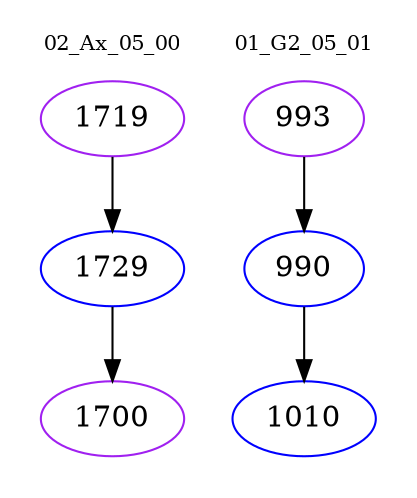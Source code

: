 digraph{
subgraph cluster_0 {
color = white
label = "02_Ax_05_00";
fontsize=10;
T0_1719 [label="1719", color="purple"]
T0_1719 -> T0_1729 [color="black"]
T0_1729 [label="1729", color="blue"]
T0_1729 -> T0_1700 [color="black"]
T0_1700 [label="1700", color="purple"]
}
subgraph cluster_1 {
color = white
label = "01_G2_05_01";
fontsize=10;
T1_993 [label="993", color="purple"]
T1_993 -> T1_990 [color="black"]
T1_990 [label="990", color="blue"]
T1_990 -> T1_1010 [color="black"]
T1_1010 [label="1010", color="blue"]
}
}
